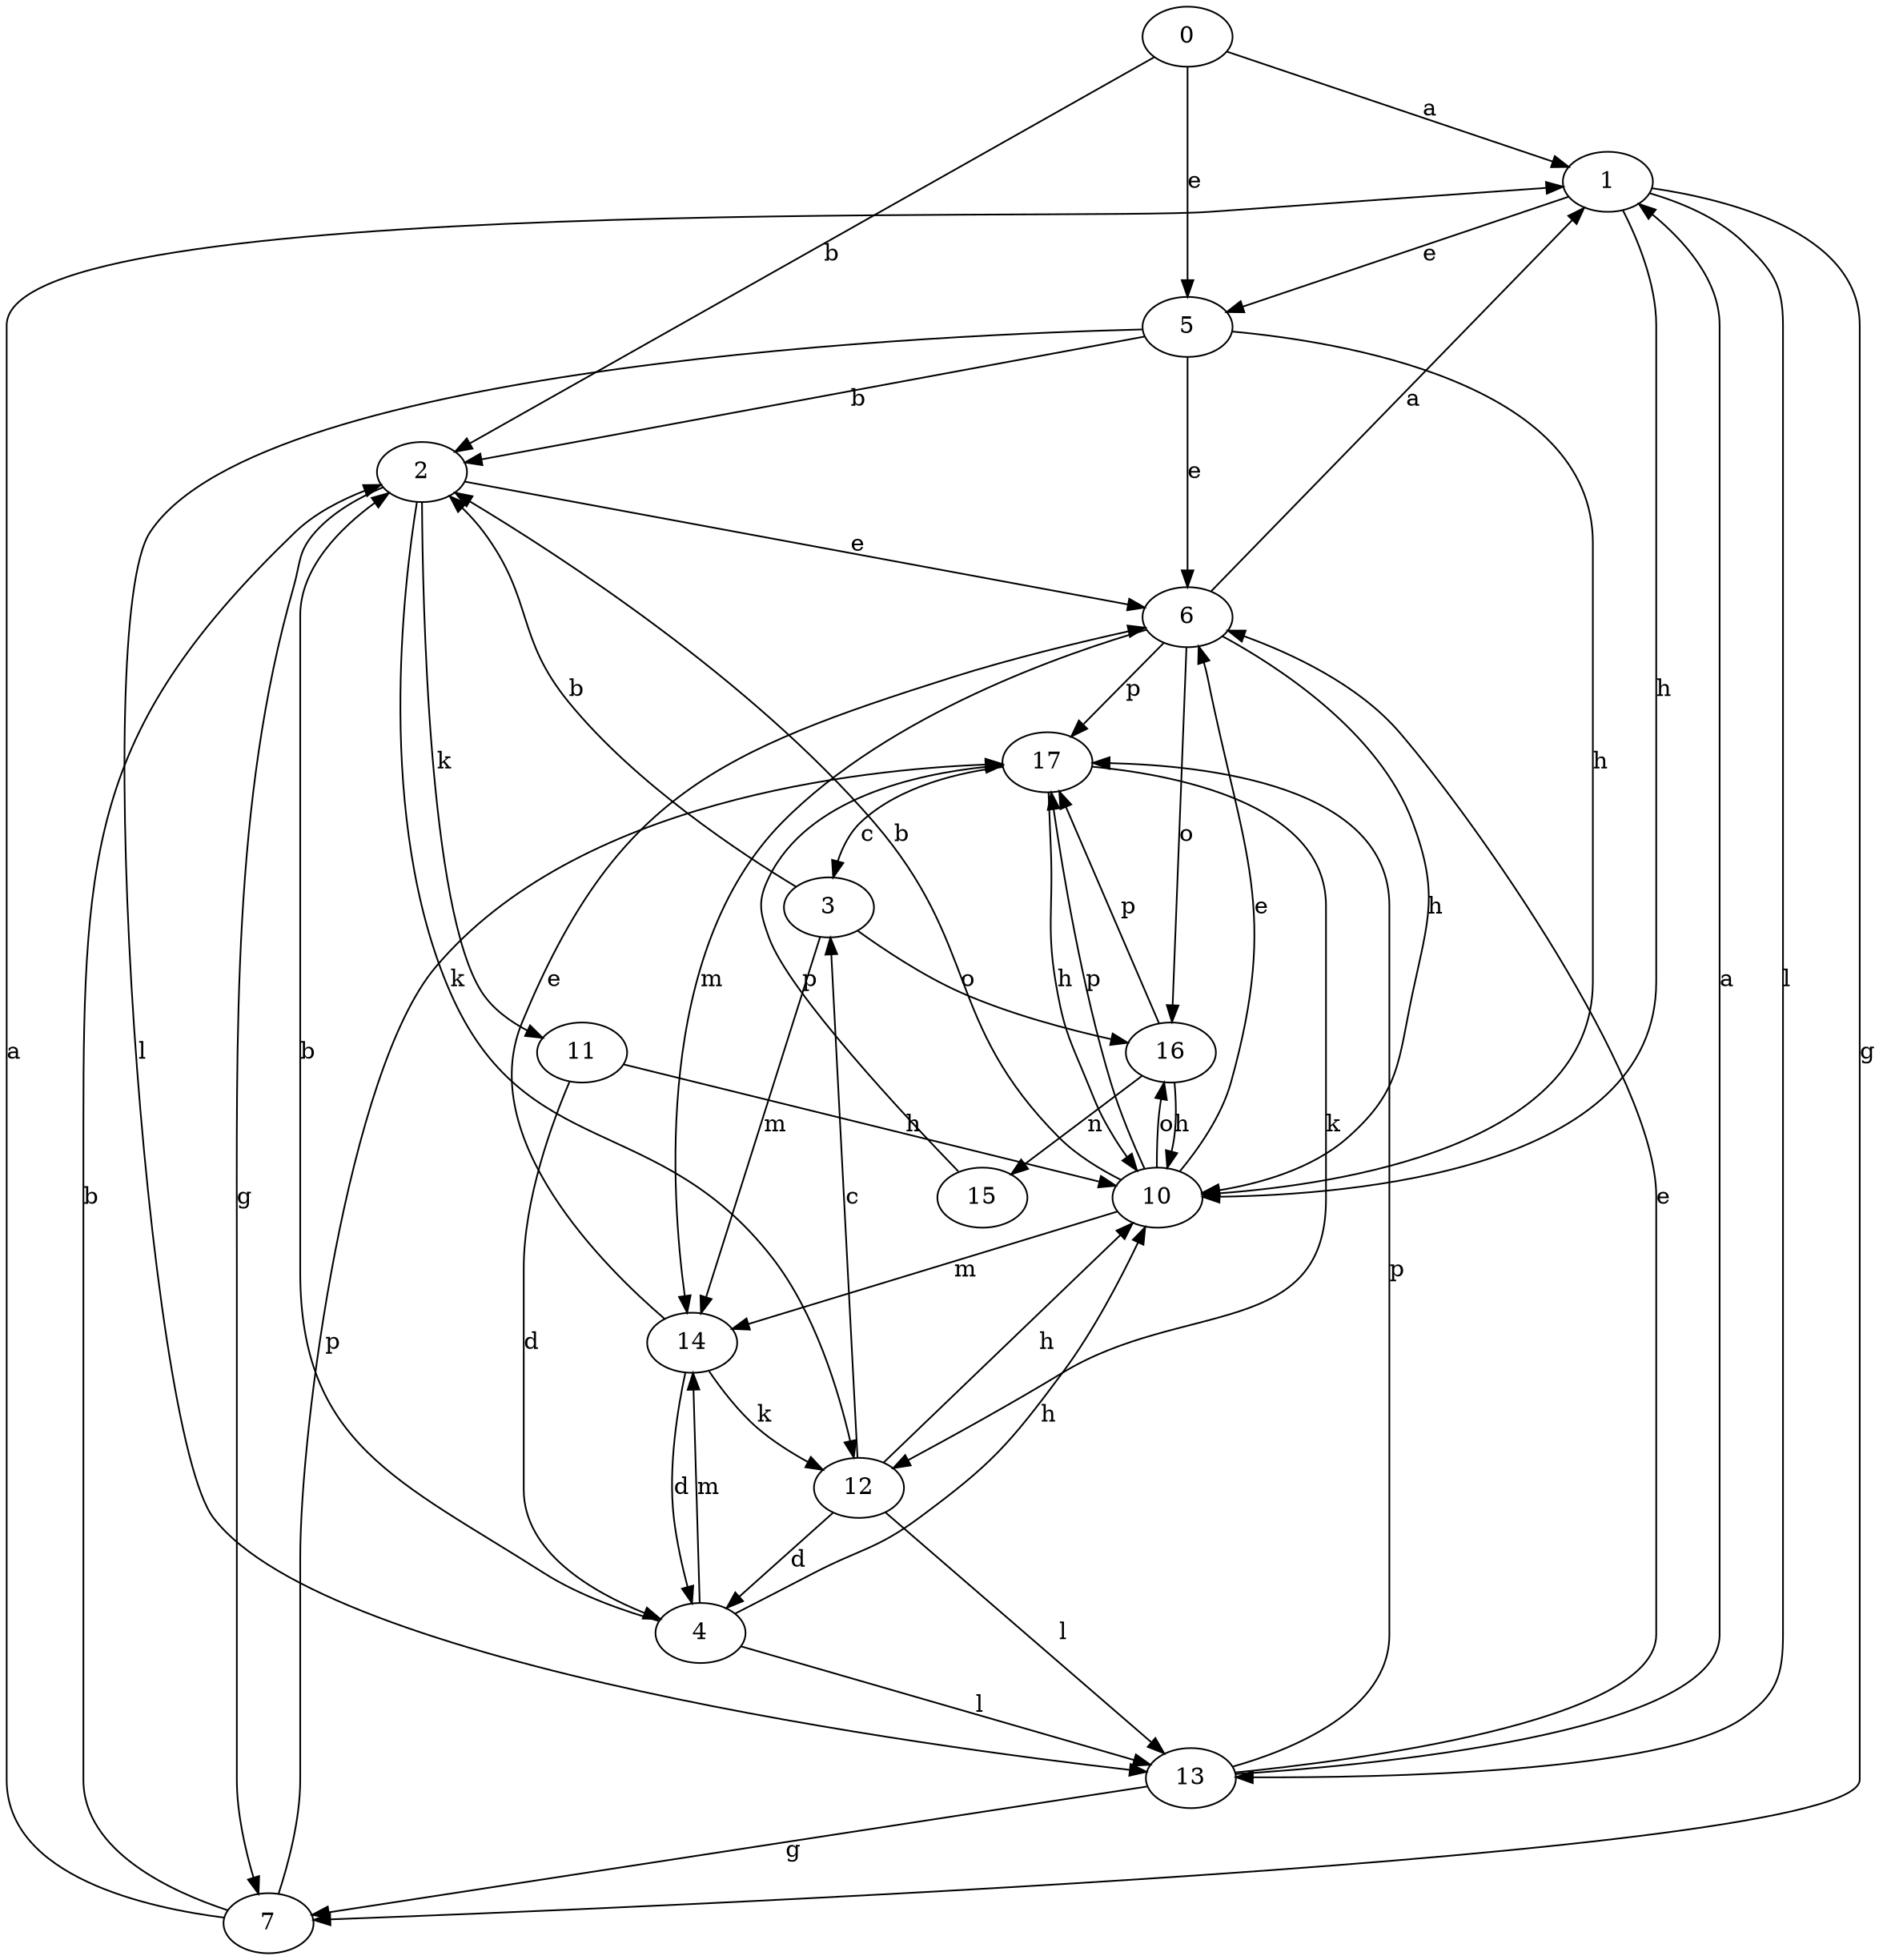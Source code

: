 strict digraph  {
1;
2;
3;
0;
4;
5;
6;
7;
10;
11;
12;
13;
14;
15;
16;
17;
1 -> 5  [label=e];
1 -> 7  [label=g];
1 -> 10  [label=h];
1 -> 13  [label=l];
2 -> 6  [label=e];
2 -> 7  [label=g];
2 -> 11  [label=k];
2 -> 12  [label=k];
3 -> 2  [label=b];
3 -> 14  [label=m];
3 -> 16  [label=o];
0 -> 1  [label=a];
0 -> 2  [label=b];
0 -> 5  [label=e];
4 -> 2  [label=b];
4 -> 10  [label=h];
4 -> 13  [label=l];
4 -> 14  [label=m];
5 -> 2  [label=b];
5 -> 6  [label=e];
5 -> 10  [label=h];
5 -> 13  [label=l];
6 -> 1  [label=a];
6 -> 10  [label=h];
6 -> 14  [label=m];
6 -> 16  [label=o];
6 -> 17  [label=p];
7 -> 1  [label=a];
7 -> 2  [label=b];
7 -> 17  [label=p];
10 -> 2  [label=b];
10 -> 6  [label=e];
10 -> 14  [label=m];
10 -> 16  [label=o];
10 -> 17  [label=p];
11 -> 4  [label=d];
11 -> 10  [label=h];
12 -> 3  [label=c];
12 -> 4  [label=d];
12 -> 10  [label=h];
12 -> 13  [label=l];
13 -> 1  [label=a];
13 -> 6  [label=e];
13 -> 7  [label=g];
13 -> 17  [label=p];
14 -> 4  [label=d];
14 -> 6  [label=e];
14 -> 12  [label=k];
15 -> 17  [label=p];
16 -> 10  [label=h];
16 -> 15  [label=n];
16 -> 17  [label=p];
17 -> 3  [label=c];
17 -> 10  [label=h];
17 -> 12  [label=k];
}
